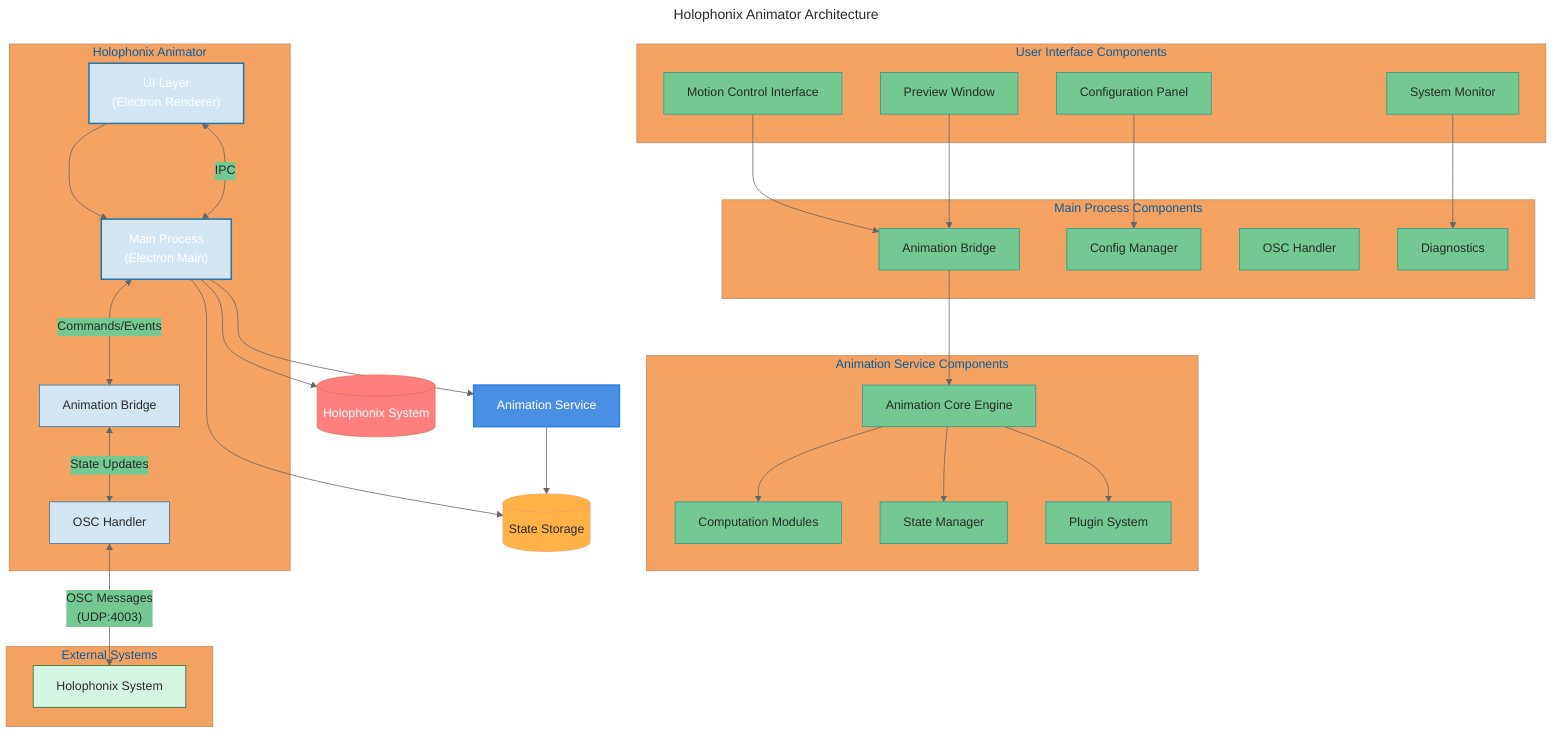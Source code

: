 ---
title: Holophonix Animator Architecture
---
%%{init: {
    'theme': 'base',
    'themeVariables': {
        'primaryColor': '#4a90e2',
        'primaryTextColor': '#2A2A2A',
        'primaryBorderColor': '#2F80ED',
        'lineColor': '#666666',
        'secondaryColor': '#73C991',
        'tertiaryColor': '#F4A261'
    }
}}%%
graph TB
    %% Main Components
    UI[User Interface Layer]
    AS[Animation Service]
    MP[Main Process]
    DB[(State Storage)]
    HP[(Holophonix System)]
    
    %% UI Layer Components
    subgraph UI_Components[User Interface Components]
        UI_Motion[Motion Control Interface]
        UI_Config[Configuration Panel]
        UI_Preview[Preview Window]
        UI_Monitor[System Monitor]
    end
    
    %% Animation Service Components
    subgraph AS_Components[Animation Service Components]
        AS_Core[Animation Core Engine]
        AS_Compute[Computation Modules]
        AS_State[State Manager]
        AS_Plugin[Plugin System]
    end
    
    %% Main Process Components
    subgraph MP_Components[Main Process Components]
        MP_Bridge[Animation Bridge]
        MP_Config[Config Manager]
        MP_OSC[OSC Handler]
        MP_Diag[Diagnostics]
    end
    
    %% Connections
    UI --> MP
    MP --> AS
    MP --> HP
    AS --> DB
    MP --> DB
    
    %% UI Component Connections
    UI_Motion --> MP_Bridge
    UI_Config --> MP_Config
    UI_Preview --> MP_Bridge
    UI_Monitor --> MP_Diag
    
    %% Animation Service Connections
    MP_Bridge --> AS_Core
    AS_Core --> AS_Compute
    AS_Core --> AS_State
    AS_Core --> AS_Plugin
    
    %% OSC Communication
    subgraph "Holophonix Animator"
        UI["UI Layer<br/>(Electron Renderer)"]
        MP["Main Process<br/>(Electron Main)"]
        AB["Animation Bridge"]
        OSC["OSC Handler"]
        style UI fill:#d4e6f1,stroke:#2874a6
        style MP fill:#d4e6f1,stroke:#2874a6
        style AB fill:#d4e6f1,stroke:#2874a6
        style OSC fill:#d4e6f1,stroke:#2874a6
    end

    subgraph "External Systems"
        HS["Holophonix System"]
        style HS fill:#d5f5e3,stroke:#196f3d
    end

    UI <--> |"IPC"| MP
    MP <--> |"Commands/Events"| AB
    AB <--> |"State Updates"| OSC
    OSC <--> |"OSC Messages<br/>(UDP:4003)"| HS
    
    %% Styling
    classDef primary fill:#4a90e2,stroke:#2F80ED,stroke-width:2px,color:#FFFFFF
    classDef secondary fill:#73C991,stroke:#2A9D8F,stroke-width:1px,color:#2A2A2A
    classDef storage fill:#FFB347,stroke:#F4A261,stroke-width:1px,color:#2A2A2A
    classDef external fill:#FF7F7F,stroke:#E76F51,stroke-width:1px,color:#FFFFFF
    
    class UI,AS,MP primary
    class UI_Motion,UI_Config,UI_Preview,UI_Monitor,AS_Core,AS_Compute,AS_State,AS_Plugin,MP_Bridge,MP_Config,MP_OSC,MP_Diag secondary
    class DB storage
    class HP external

%% Notes
%% - Bilingual UI (English/French) implemented across UI components
%% - OSC communication on port 4003 (configurable)
%% - Real-time performance monitoring and diagnostics
%% - Plugin system for extensible motion patterns
%% - State persistence and recovery system
%% - Bidirectional OSC communication for sending commands and receiving status